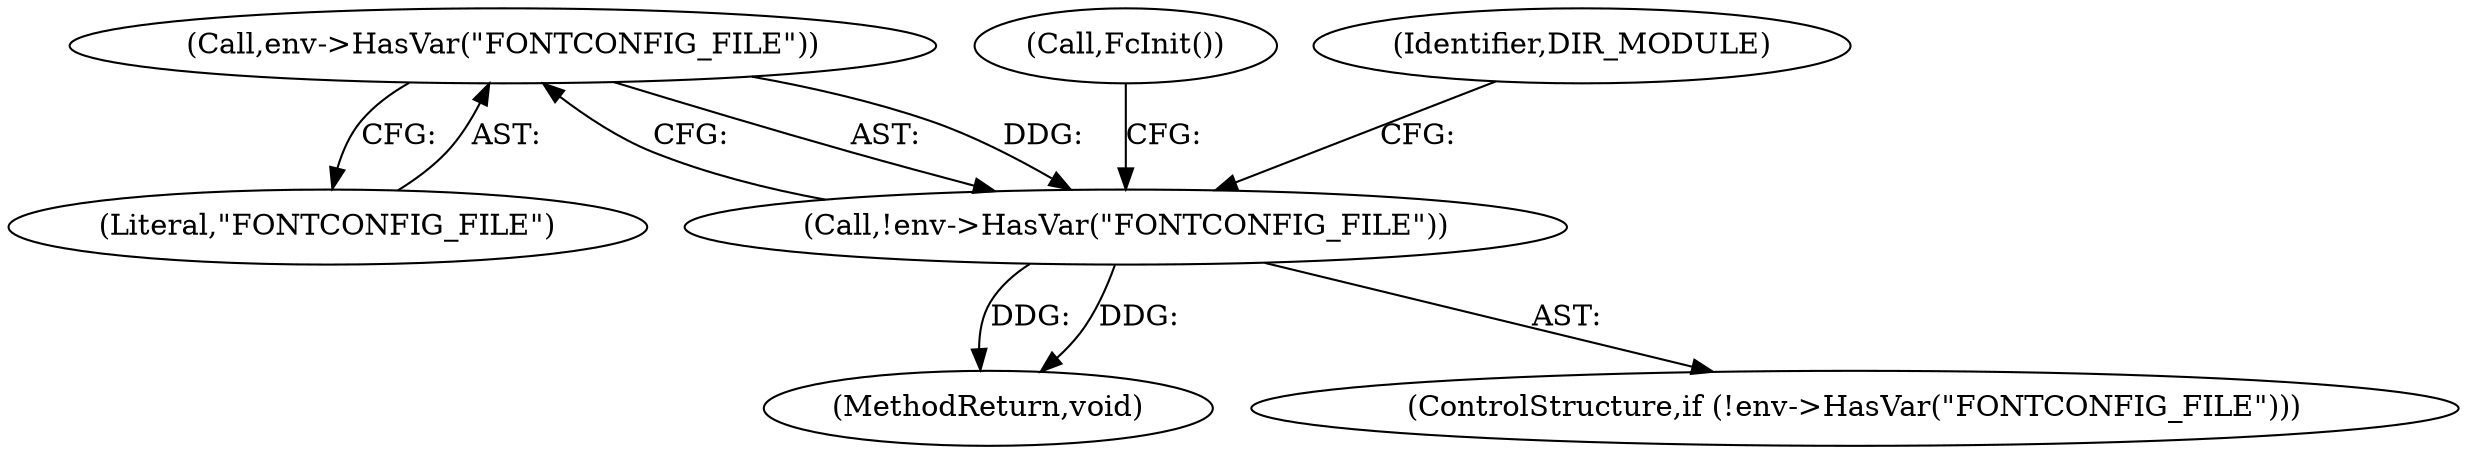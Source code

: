 digraph "1_Chrome_f5ad97cbf2b2b465dc61d8f93820c7e6cab49e4e@del" {
"1000108" [label="(Call,env->HasVar(\"FONTCONFIG_FILE\"))"];
"1000107" [label="(Call,!env->HasVar(\"FONTCONFIG_FILE\"))"];
"1000153" [label="(MethodReturn,void)"];
"1000108" [label="(Call,env->HasVar(\"FONTCONFIG_FILE\"))"];
"1000109" [label="(Literal,\"FONTCONFIG_FILE\")"];
"1000106" [label="(ControlStructure,if (!env->HasVar(\"FONTCONFIG_FILE\")))"];
"1000152" [label="(Call,FcInit())"];
"1000107" [label="(Call,!env->HasVar(\"FONTCONFIG_FILE\"))"];
"1000113" [label="(Identifier,DIR_MODULE)"];
"1000108" -> "1000107"  [label="AST: "];
"1000108" -> "1000109"  [label="CFG: "];
"1000109" -> "1000108"  [label="AST: "];
"1000107" -> "1000108"  [label="CFG: "];
"1000108" -> "1000107"  [label="DDG: "];
"1000107" -> "1000106"  [label="AST: "];
"1000113" -> "1000107"  [label="CFG: "];
"1000152" -> "1000107"  [label="CFG: "];
"1000107" -> "1000153"  [label="DDG: "];
"1000107" -> "1000153"  [label="DDG: "];
}
